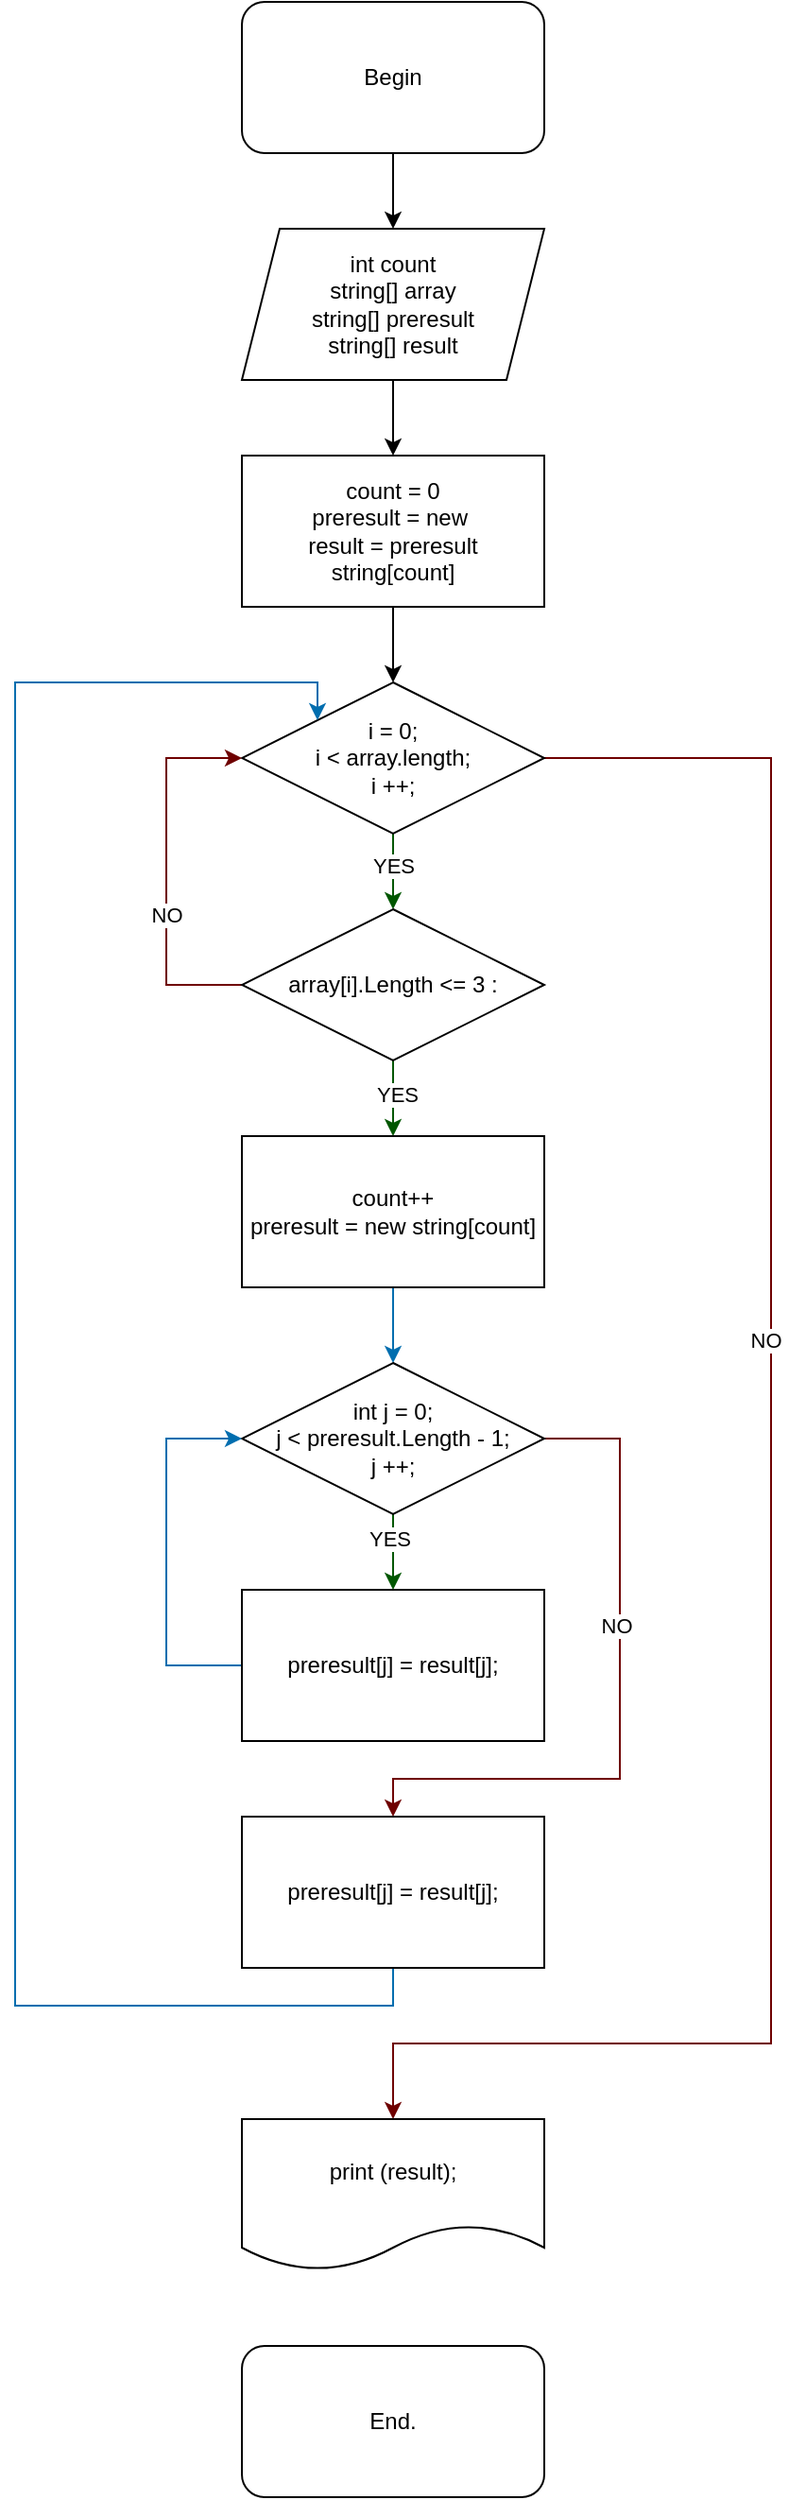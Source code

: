 <mxfile version="21.6.5" type="device">
  <diagram name="Страница 1" id="NUIicUsA8fGVGg_YlnTr">
    <mxGraphModel dx="1098" dy="828" grid="1" gridSize="10" guides="1" tooltips="1" connect="1" arrows="1" fold="1" page="1" pageScale="1" pageWidth="827" pageHeight="1169" math="0" shadow="0">
      <root>
        <mxCell id="0" />
        <mxCell id="1" parent="0" />
        <mxCell id="Vod4WRzdx6ztfvPipmfG-4" style="edgeStyle=orthogonalEdgeStyle;rounded=0;orthogonalLoop=1;jettySize=auto;html=1;entryX=0.5;entryY=0;entryDx=0;entryDy=0;" edge="1" parent="1" source="Vod4WRzdx6ztfvPipmfG-1" target="Vod4WRzdx6ztfvPipmfG-2">
          <mxGeometry relative="1" as="geometry" />
        </mxCell>
        <mxCell id="Vod4WRzdx6ztfvPipmfG-1" value="Begin" style="rounded=1;whiteSpace=wrap;html=1;" vertex="1" parent="1">
          <mxGeometry x="320" y="40" width="160" height="80" as="geometry" />
        </mxCell>
        <mxCell id="Vod4WRzdx6ztfvPipmfG-5" style="edgeStyle=orthogonalEdgeStyle;rounded=0;orthogonalLoop=1;jettySize=auto;html=1;entryX=0.5;entryY=0;entryDx=0;entryDy=0;" edge="1" parent="1" source="Vod4WRzdx6ztfvPipmfG-2" target="Vod4WRzdx6ztfvPipmfG-3">
          <mxGeometry relative="1" as="geometry" />
        </mxCell>
        <mxCell id="Vod4WRzdx6ztfvPipmfG-2" value="int count&lt;br&gt;string[] array&lt;br&gt;string[] preresult&lt;br&gt;string[] result" style="shape=parallelogram;perimeter=parallelogramPerimeter;whiteSpace=wrap;html=1;fixedSize=1;" vertex="1" parent="1">
          <mxGeometry x="320" y="160" width="160" height="80" as="geometry" />
        </mxCell>
        <mxCell id="Vod4WRzdx6ztfvPipmfG-7" style="edgeStyle=orthogonalEdgeStyle;rounded=0;orthogonalLoop=1;jettySize=auto;html=1;entryX=0.5;entryY=0;entryDx=0;entryDy=0;" edge="1" parent="1" source="Vod4WRzdx6ztfvPipmfG-3" target="Vod4WRzdx6ztfvPipmfG-6">
          <mxGeometry relative="1" as="geometry" />
        </mxCell>
        <mxCell id="Vod4WRzdx6ztfvPipmfG-3" value="count = 0&lt;br&gt;preresult = new&amp;nbsp;&lt;br&gt;result = preresult&lt;br&gt;string[count]" style="rounded=0;whiteSpace=wrap;html=1;" vertex="1" parent="1">
          <mxGeometry x="320" y="280" width="160" height="80" as="geometry" />
        </mxCell>
        <mxCell id="Vod4WRzdx6ztfvPipmfG-15" style="edgeStyle=orthogonalEdgeStyle;rounded=0;orthogonalLoop=1;jettySize=auto;html=1;entryX=0.5;entryY=0;entryDx=0;entryDy=0;fillColor=#a20025;strokeColor=#6F0000;" edge="1" parent="1" source="Vod4WRzdx6ztfvPipmfG-6" target="Vod4WRzdx6ztfvPipmfG-13">
          <mxGeometry relative="1" as="geometry">
            <Array as="points">
              <mxPoint x="600" y="440" />
              <mxPoint x="600" y="1120" />
              <mxPoint x="400" y="1120" />
            </Array>
          </mxGeometry>
        </mxCell>
        <mxCell id="Vod4WRzdx6ztfvPipmfG-16" value="NO" style="edgeLabel;html=1;align=center;verticalAlign=middle;resizable=0;points=[];" vertex="1" connectable="0" parent="Vod4WRzdx6ztfvPipmfG-15">
          <mxGeometry x="-0.177" y="-3" relative="1" as="geometry">
            <mxPoint as="offset" />
          </mxGeometry>
        </mxCell>
        <mxCell id="Vod4WRzdx6ztfvPipmfG-20" style="edgeStyle=orthogonalEdgeStyle;rounded=0;orthogonalLoop=1;jettySize=auto;html=1;entryX=0.5;entryY=0;entryDx=0;entryDy=0;fillColor=#008a00;strokeColor=#005700;" edge="1" parent="1" source="Vod4WRzdx6ztfvPipmfG-6" target="Vod4WRzdx6ztfvPipmfG-8">
          <mxGeometry relative="1" as="geometry" />
        </mxCell>
        <mxCell id="Vod4WRzdx6ztfvPipmfG-21" value="YES" style="edgeLabel;html=1;align=center;verticalAlign=middle;resizable=0;points=[];" vertex="1" connectable="0" parent="Vod4WRzdx6ztfvPipmfG-20">
          <mxGeometry x="-0.15" relative="1" as="geometry">
            <mxPoint as="offset" />
          </mxGeometry>
        </mxCell>
        <mxCell id="Vod4WRzdx6ztfvPipmfG-6" value="i = 0;&lt;br&gt;i &amp;lt; array.length;&lt;br&gt;i ++;" style="rhombus;whiteSpace=wrap;html=1;" vertex="1" parent="1">
          <mxGeometry x="320" y="400" width="160" height="80" as="geometry" />
        </mxCell>
        <mxCell id="Vod4WRzdx6ztfvPipmfG-22" style="edgeStyle=orthogonalEdgeStyle;rounded=0;orthogonalLoop=1;jettySize=auto;html=1;entryX=0.5;entryY=0;entryDx=0;entryDy=0;fillColor=#008a00;strokeColor=#005700;" edge="1" parent="1" source="Vod4WRzdx6ztfvPipmfG-8" target="Vod4WRzdx6ztfvPipmfG-9">
          <mxGeometry relative="1" as="geometry" />
        </mxCell>
        <mxCell id="Vod4WRzdx6ztfvPipmfG-23" value="YES" style="edgeLabel;html=1;align=center;verticalAlign=middle;resizable=0;points=[];" vertex="1" connectable="0" parent="Vod4WRzdx6ztfvPipmfG-22">
          <mxGeometry x="-0.1" y="2" relative="1" as="geometry">
            <mxPoint as="offset" />
          </mxGeometry>
        </mxCell>
        <mxCell id="Vod4WRzdx6ztfvPipmfG-25" style="edgeStyle=orthogonalEdgeStyle;rounded=0;orthogonalLoop=1;jettySize=auto;html=1;entryX=0;entryY=0.5;entryDx=0;entryDy=0;exitX=0;exitY=0.5;exitDx=0;exitDy=0;fillColor=#a20025;strokeColor=#6F0000;" edge="1" parent="1" source="Vod4WRzdx6ztfvPipmfG-8" target="Vod4WRzdx6ztfvPipmfG-6">
          <mxGeometry relative="1" as="geometry">
            <Array as="points">
              <mxPoint x="280" y="560" />
              <mxPoint x="280" y="440" />
            </Array>
          </mxGeometry>
        </mxCell>
        <mxCell id="Vod4WRzdx6ztfvPipmfG-26" value="NO" style="edgeLabel;html=1;align=center;verticalAlign=middle;resizable=0;points=[];" vertex="1" connectable="0" parent="Vod4WRzdx6ztfvPipmfG-25">
          <mxGeometry x="-0.23" relative="1" as="geometry">
            <mxPoint as="offset" />
          </mxGeometry>
        </mxCell>
        <mxCell id="Vod4WRzdx6ztfvPipmfG-8" value="array[i].Length &amp;lt;= 3 :" style="rhombus;whiteSpace=wrap;html=1;" vertex="1" parent="1">
          <mxGeometry x="320" y="520" width="160" height="80" as="geometry" />
        </mxCell>
        <mxCell id="Vod4WRzdx6ztfvPipmfG-24" style="edgeStyle=orthogonalEdgeStyle;rounded=0;orthogonalLoop=1;jettySize=auto;html=1;entryX=0.5;entryY=0;entryDx=0;entryDy=0;fillColor=#1ba1e2;strokeColor=#006EAF;" edge="1" parent="1" source="Vod4WRzdx6ztfvPipmfG-9" target="Vod4WRzdx6ztfvPipmfG-10">
          <mxGeometry relative="1" as="geometry" />
        </mxCell>
        <mxCell id="Vod4WRzdx6ztfvPipmfG-9" value="count++&lt;br&gt;preresult = new string[count]" style="rounded=0;whiteSpace=wrap;html=1;" vertex="1" parent="1">
          <mxGeometry x="320" y="640" width="160" height="80" as="geometry" />
        </mxCell>
        <mxCell id="Vod4WRzdx6ztfvPipmfG-17" style="edgeStyle=orthogonalEdgeStyle;rounded=0;orthogonalLoop=1;jettySize=auto;html=1;entryX=0.5;entryY=0;entryDx=0;entryDy=0;fillColor=#a20025;strokeColor=#6F0000;" edge="1" parent="1" source="Vod4WRzdx6ztfvPipmfG-10" target="Vod4WRzdx6ztfvPipmfG-12">
          <mxGeometry relative="1" as="geometry">
            <Array as="points">
              <mxPoint x="520" y="800" />
              <mxPoint x="520" y="980" />
              <mxPoint x="400" y="980" />
            </Array>
          </mxGeometry>
        </mxCell>
        <mxCell id="Vod4WRzdx6ztfvPipmfG-18" value="NO" style="edgeLabel;html=1;align=center;verticalAlign=middle;resizable=0;points=[];" vertex="1" connectable="0" parent="Vod4WRzdx6ztfvPipmfG-17">
          <mxGeometry x="-0.228" y="-2" relative="1" as="geometry">
            <mxPoint as="offset" />
          </mxGeometry>
        </mxCell>
        <mxCell id="Vod4WRzdx6ztfvPipmfG-27" style="edgeStyle=orthogonalEdgeStyle;rounded=0;orthogonalLoop=1;jettySize=auto;html=1;entryX=0.5;entryY=0;entryDx=0;entryDy=0;fillColor=#008a00;strokeColor=#005700;" edge="1" parent="1" source="Vod4WRzdx6ztfvPipmfG-10" target="Vod4WRzdx6ztfvPipmfG-11">
          <mxGeometry relative="1" as="geometry" />
        </mxCell>
        <mxCell id="Vod4WRzdx6ztfvPipmfG-28" value="YES" style="edgeLabel;html=1;align=center;verticalAlign=middle;resizable=0;points=[];" vertex="1" connectable="0" parent="Vod4WRzdx6ztfvPipmfG-27">
          <mxGeometry x="-0.35" y="-2" relative="1" as="geometry">
            <mxPoint as="offset" />
          </mxGeometry>
        </mxCell>
        <mxCell id="Vod4WRzdx6ztfvPipmfG-10" value="int j = 0;&lt;br&gt;j &amp;lt; preresult.Length - 1;&lt;br&gt;j ++;" style="rhombus;whiteSpace=wrap;html=1;" vertex="1" parent="1">
          <mxGeometry x="320" y="760" width="160" height="80" as="geometry" />
        </mxCell>
        <mxCell id="Vod4WRzdx6ztfvPipmfG-29" style="edgeStyle=orthogonalEdgeStyle;rounded=0;orthogonalLoop=1;jettySize=auto;html=1;entryX=0;entryY=0.5;entryDx=0;entryDy=0;exitX=0;exitY=0.5;exitDx=0;exitDy=0;fillColor=#1ba1e2;strokeColor=#006EAF;" edge="1" parent="1" source="Vod4WRzdx6ztfvPipmfG-11" target="Vod4WRzdx6ztfvPipmfG-10">
          <mxGeometry relative="1" as="geometry">
            <Array as="points">
              <mxPoint x="280" y="920" />
              <mxPoint x="280" y="800" />
            </Array>
          </mxGeometry>
        </mxCell>
        <mxCell id="Vod4WRzdx6ztfvPipmfG-11" value="preresult[j] = result[j];" style="rounded=0;whiteSpace=wrap;html=1;" vertex="1" parent="1">
          <mxGeometry x="320" y="880" width="160" height="80" as="geometry" />
        </mxCell>
        <mxCell id="Vod4WRzdx6ztfvPipmfG-19" style="edgeStyle=orthogonalEdgeStyle;rounded=0;orthogonalLoop=1;jettySize=auto;html=1;entryX=0;entryY=0;entryDx=0;entryDy=0;exitX=0.5;exitY=1;exitDx=0;exitDy=0;fillColor=#1ba1e2;strokeColor=#006EAF;" edge="1" parent="1" source="Vod4WRzdx6ztfvPipmfG-12" target="Vod4WRzdx6ztfvPipmfG-6">
          <mxGeometry relative="1" as="geometry">
            <Array as="points">
              <mxPoint x="400" y="1100" />
              <mxPoint x="200" y="1100" />
              <mxPoint x="200" y="400" />
              <mxPoint x="360" y="400" />
            </Array>
          </mxGeometry>
        </mxCell>
        <mxCell id="Vod4WRzdx6ztfvPipmfG-12" value="preresult[j] = result[j];" style="rounded=0;whiteSpace=wrap;html=1;" vertex="1" parent="1">
          <mxGeometry x="320" y="1000" width="160" height="80" as="geometry" />
        </mxCell>
        <mxCell id="Vod4WRzdx6ztfvPipmfG-13" value="print (result);" style="shape=document;whiteSpace=wrap;html=1;boundedLbl=1;" vertex="1" parent="1">
          <mxGeometry x="320" y="1160" width="160" height="80" as="geometry" />
        </mxCell>
        <mxCell id="Vod4WRzdx6ztfvPipmfG-14" value="End." style="rounded=1;whiteSpace=wrap;html=1;" vertex="1" parent="1">
          <mxGeometry x="320" y="1280" width="160" height="80" as="geometry" />
        </mxCell>
      </root>
    </mxGraphModel>
  </diagram>
</mxfile>
